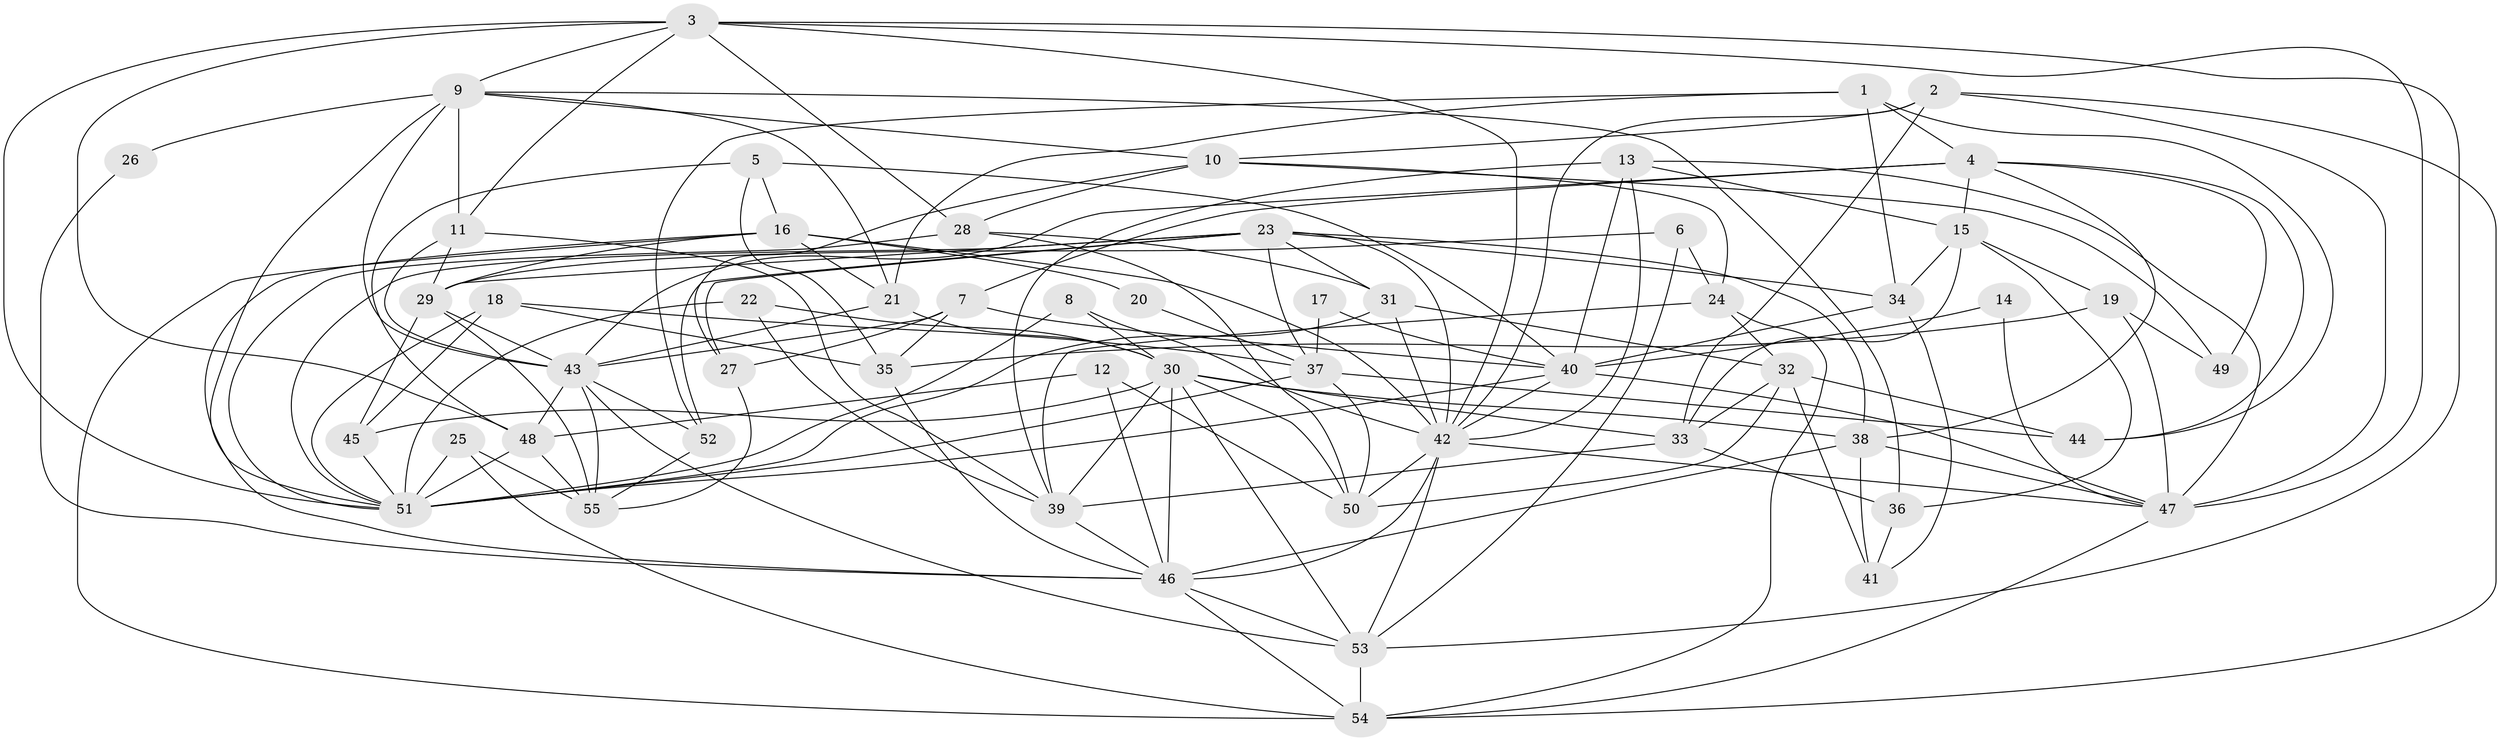 // original degree distribution, {4: 0.22727272727272727, 5: 0.24545454545454545, 2: 0.14545454545454545, 6: 0.05454545454545454, 3: 0.2636363636363636, 7: 0.05454545454545454, 8: 0.00909090909090909}
// Generated by graph-tools (version 1.1) at 2025/50/03/09/25 03:50:03]
// undirected, 55 vertices, 156 edges
graph export_dot {
graph [start="1"]
  node [color=gray90,style=filled];
  1;
  2;
  3;
  4;
  5;
  6;
  7;
  8;
  9;
  10;
  11;
  12;
  13;
  14;
  15;
  16;
  17;
  18;
  19;
  20;
  21;
  22;
  23;
  24;
  25;
  26;
  27;
  28;
  29;
  30;
  31;
  32;
  33;
  34;
  35;
  36;
  37;
  38;
  39;
  40;
  41;
  42;
  43;
  44;
  45;
  46;
  47;
  48;
  49;
  50;
  51;
  52;
  53;
  54;
  55;
  1 -- 4 [weight=1.0];
  1 -- 21 [weight=1.0];
  1 -- 34 [weight=1.0];
  1 -- 44 [weight=1.0];
  1 -- 52 [weight=1.0];
  2 -- 10 [weight=1.0];
  2 -- 33 [weight=1.0];
  2 -- 42 [weight=1.0];
  2 -- 47 [weight=1.0];
  2 -- 54 [weight=1.0];
  3 -- 9 [weight=1.0];
  3 -- 11 [weight=1.0];
  3 -- 28 [weight=1.0];
  3 -- 42 [weight=1.0];
  3 -- 47 [weight=1.0];
  3 -- 48 [weight=1.0];
  3 -- 51 [weight=1.0];
  3 -- 53 [weight=1.0];
  4 -- 7 [weight=1.0];
  4 -- 15 [weight=1.0];
  4 -- 38 [weight=1.0];
  4 -- 43 [weight=1.0];
  4 -- 44 [weight=1.0];
  4 -- 49 [weight=1.0];
  5 -- 16 [weight=1.0];
  5 -- 35 [weight=1.0];
  5 -- 40 [weight=1.0];
  5 -- 48 [weight=1.0];
  6 -- 24 [weight=1.0];
  6 -- 29 [weight=1.0];
  6 -- 53 [weight=1.0];
  7 -- 27 [weight=1.0];
  7 -- 35 [weight=1.0];
  7 -- 40 [weight=1.0];
  7 -- 43 [weight=1.0];
  8 -- 30 [weight=2.0];
  8 -- 42 [weight=1.0];
  8 -- 51 [weight=1.0];
  9 -- 10 [weight=1.0];
  9 -- 11 [weight=1.0];
  9 -- 21 [weight=1.0];
  9 -- 26 [weight=1.0];
  9 -- 36 [weight=1.0];
  9 -- 43 [weight=1.0];
  9 -- 51 [weight=1.0];
  10 -- 24 [weight=1.0];
  10 -- 27 [weight=1.0];
  10 -- 28 [weight=1.0];
  10 -- 49 [weight=1.0];
  11 -- 29 [weight=1.0];
  11 -- 39 [weight=1.0];
  11 -- 43 [weight=1.0];
  12 -- 46 [weight=1.0];
  12 -- 48 [weight=1.0];
  12 -- 50 [weight=1.0];
  13 -- 15 [weight=1.0];
  13 -- 39 [weight=1.0];
  13 -- 40 [weight=1.0];
  13 -- 42 [weight=1.0];
  13 -- 47 [weight=1.0];
  14 -- 40 [weight=1.0];
  14 -- 47 [weight=1.0];
  15 -- 19 [weight=1.0];
  15 -- 33 [weight=1.0];
  15 -- 34 [weight=1.0];
  15 -- 36 [weight=1.0];
  16 -- 20 [weight=1.0];
  16 -- 21 [weight=1.0];
  16 -- 29 [weight=1.0];
  16 -- 42 [weight=1.0];
  16 -- 46 [weight=1.0];
  16 -- 54 [weight=1.0];
  17 -- 37 [weight=1.0];
  17 -- 40 [weight=2.0];
  18 -- 35 [weight=1.0];
  18 -- 37 [weight=1.0];
  18 -- 45 [weight=1.0];
  18 -- 51 [weight=1.0];
  19 -- 35 [weight=1.0];
  19 -- 47 [weight=1.0];
  19 -- 49 [weight=1.0];
  20 -- 37 [weight=1.0];
  21 -- 30 [weight=1.0];
  21 -- 43 [weight=1.0];
  22 -- 30 [weight=1.0];
  22 -- 39 [weight=1.0];
  22 -- 51 [weight=1.0];
  23 -- 27 [weight=1.0];
  23 -- 29 [weight=1.0];
  23 -- 31 [weight=1.0];
  23 -- 34 [weight=1.0];
  23 -- 37 [weight=1.0];
  23 -- 38 [weight=1.0];
  23 -- 42 [weight=1.0];
  23 -- 51 [weight=1.0];
  23 -- 52 [weight=1.0];
  24 -- 32 [weight=1.0];
  24 -- 39 [weight=1.0];
  24 -- 54 [weight=1.0];
  25 -- 51 [weight=1.0];
  25 -- 54 [weight=1.0];
  25 -- 55 [weight=1.0];
  26 -- 46 [weight=1.0];
  27 -- 55 [weight=1.0];
  28 -- 31 [weight=1.0];
  28 -- 50 [weight=1.0];
  28 -- 51 [weight=1.0];
  29 -- 43 [weight=1.0];
  29 -- 45 [weight=1.0];
  29 -- 55 [weight=1.0];
  30 -- 33 [weight=1.0];
  30 -- 38 [weight=1.0];
  30 -- 39 [weight=1.0];
  30 -- 45 [weight=1.0];
  30 -- 46 [weight=1.0];
  30 -- 50 [weight=1.0];
  30 -- 53 [weight=1.0];
  31 -- 32 [weight=1.0];
  31 -- 42 [weight=1.0];
  31 -- 51 [weight=1.0];
  32 -- 33 [weight=1.0];
  32 -- 41 [weight=1.0];
  32 -- 44 [weight=1.0];
  32 -- 50 [weight=1.0];
  33 -- 36 [weight=1.0];
  33 -- 39 [weight=1.0];
  34 -- 40 [weight=1.0];
  34 -- 41 [weight=1.0];
  35 -- 46 [weight=1.0];
  36 -- 41 [weight=1.0];
  37 -- 44 [weight=1.0];
  37 -- 50 [weight=1.0];
  37 -- 51 [weight=1.0];
  38 -- 41 [weight=1.0];
  38 -- 46 [weight=1.0];
  38 -- 47 [weight=1.0];
  39 -- 46 [weight=1.0];
  40 -- 42 [weight=1.0];
  40 -- 47 [weight=1.0];
  40 -- 51 [weight=1.0];
  42 -- 46 [weight=1.0];
  42 -- 47 [weight=1.0];
  42 -- 50 [weight=1.0];
  42 -- 53 [weight=1.0];
  43 -- 48 [weight=1.0];
  43 -- 52 [weight=2.0];
  43 -- 53 [weight=1.0];
  43 -- 55 [weight=1.0];
  45 -- 51 [weight=1.0];
  46 -- 53 [weight=1.0];
  46 -- 54 [weight=1.0];
  47 -- 54 [weight=1.0];
  48 -- 51 [weight=1.0];
  48 -- 55 [weight=1.0];
  52 -- 55 [weight=1.0];
  53 -- 54 [weight=3.0];
}
